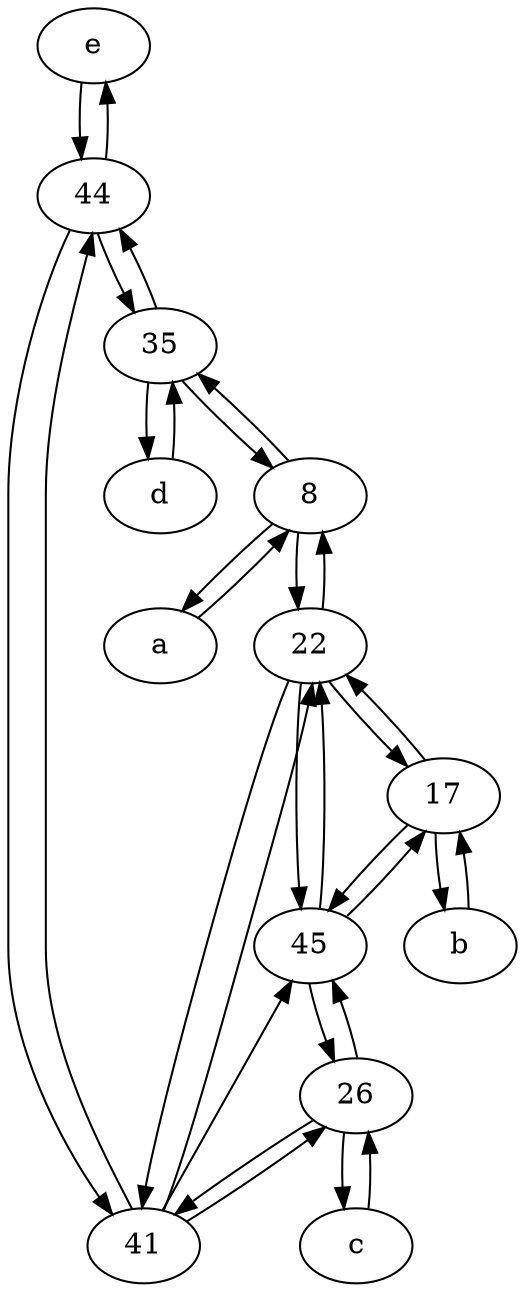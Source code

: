 digraph  {
	e [pos="30,50!"];
	22;
	44;
	17;
	8;
	41;
	d [pos="20,30!"];
	a [pos="40,10!"];
	c [pos="20,10!"];
	b [pos="50,20!"];
	35;
	45;
	26;
	35 -> 8;
	26 -> 45;
	d -> 35;
	c -> 26;
	a -> 8;
	35 -> 44;
	8 -> a;
	35 -> d;
	44 -> 41;
	17 -> 45;
	e -> 44;
	41 -> 45;
	22 -> 45;
	44 -> e;
	8 -> 22;
	17 -> 22;
	41 -> 22;
	45 -> 17;
	41 -> 44;
	8 -> 35;
	44 -> 35;
	17 -> b;
	26 -> c;
	45 -> 26;
	26 -> 41;
	41 -> 26;
	22 -> 17;
	22 -> 41;
	45 -> 22;
	22 -> 8;
	b -> 17;

	}